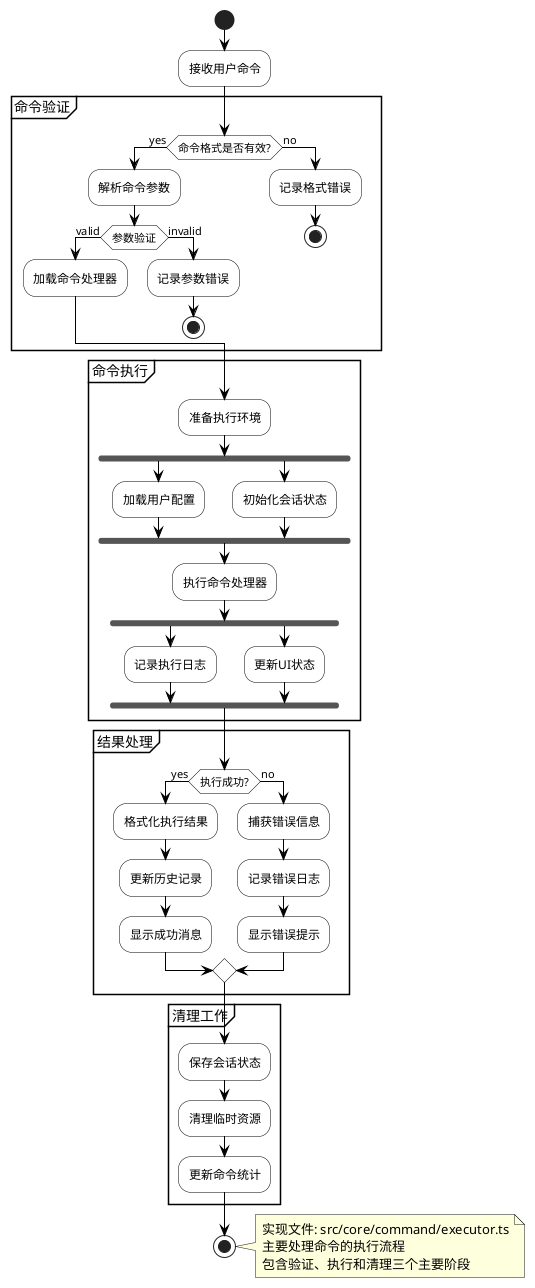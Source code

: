 @startuml core-activity-implementation

' 设置主题和样式
skinparam backgroundColor transparent
skinparam ActivityBackgroundColor white
skinparam ActivityBorderColor black
skinparam ArrowColor black

' 命令处理流程
start
:接收用户命令;

partition "命令验证" {
    if (命令格式是否有效?) then (yes)
        :解析命令参数;
        if (参数验证) then (valid)
            :加载命令处理器;
        else (invalid)
            :记录参数错误;
            stop
        endif
    else (no)
        :记录格式错误;
        stop
    endif
}

partition "命令执行" {
    :准备执行环境;
    fork
        :加载用户配置;
    fork again
        :初始化会话状态;
    end fork
    
    :执行命令处理器;
    
    fork
        :记录执行日志;
    fork again
        :更新UI状态;
    end fork
}

partition "结果处理" {
    if (执行成功?) then (yes)
        :格式化执行结果;
        :更新历史记录;
        :显示成功消息;
    else (no)
        :捕获错误信息;
        :记录错误日志;
        :显示错误提示;
    endif
}

partition "清理工作" {
    :保存会话状态;
    :清理临时资源;
    :更新命令统计;
}

stop

' 注释
note right
  实现文件: src/core/command/executor.ts
  主要处理命令的执行流程
  包含验证、执行和清理三个主要阶段
end note

@enduml 